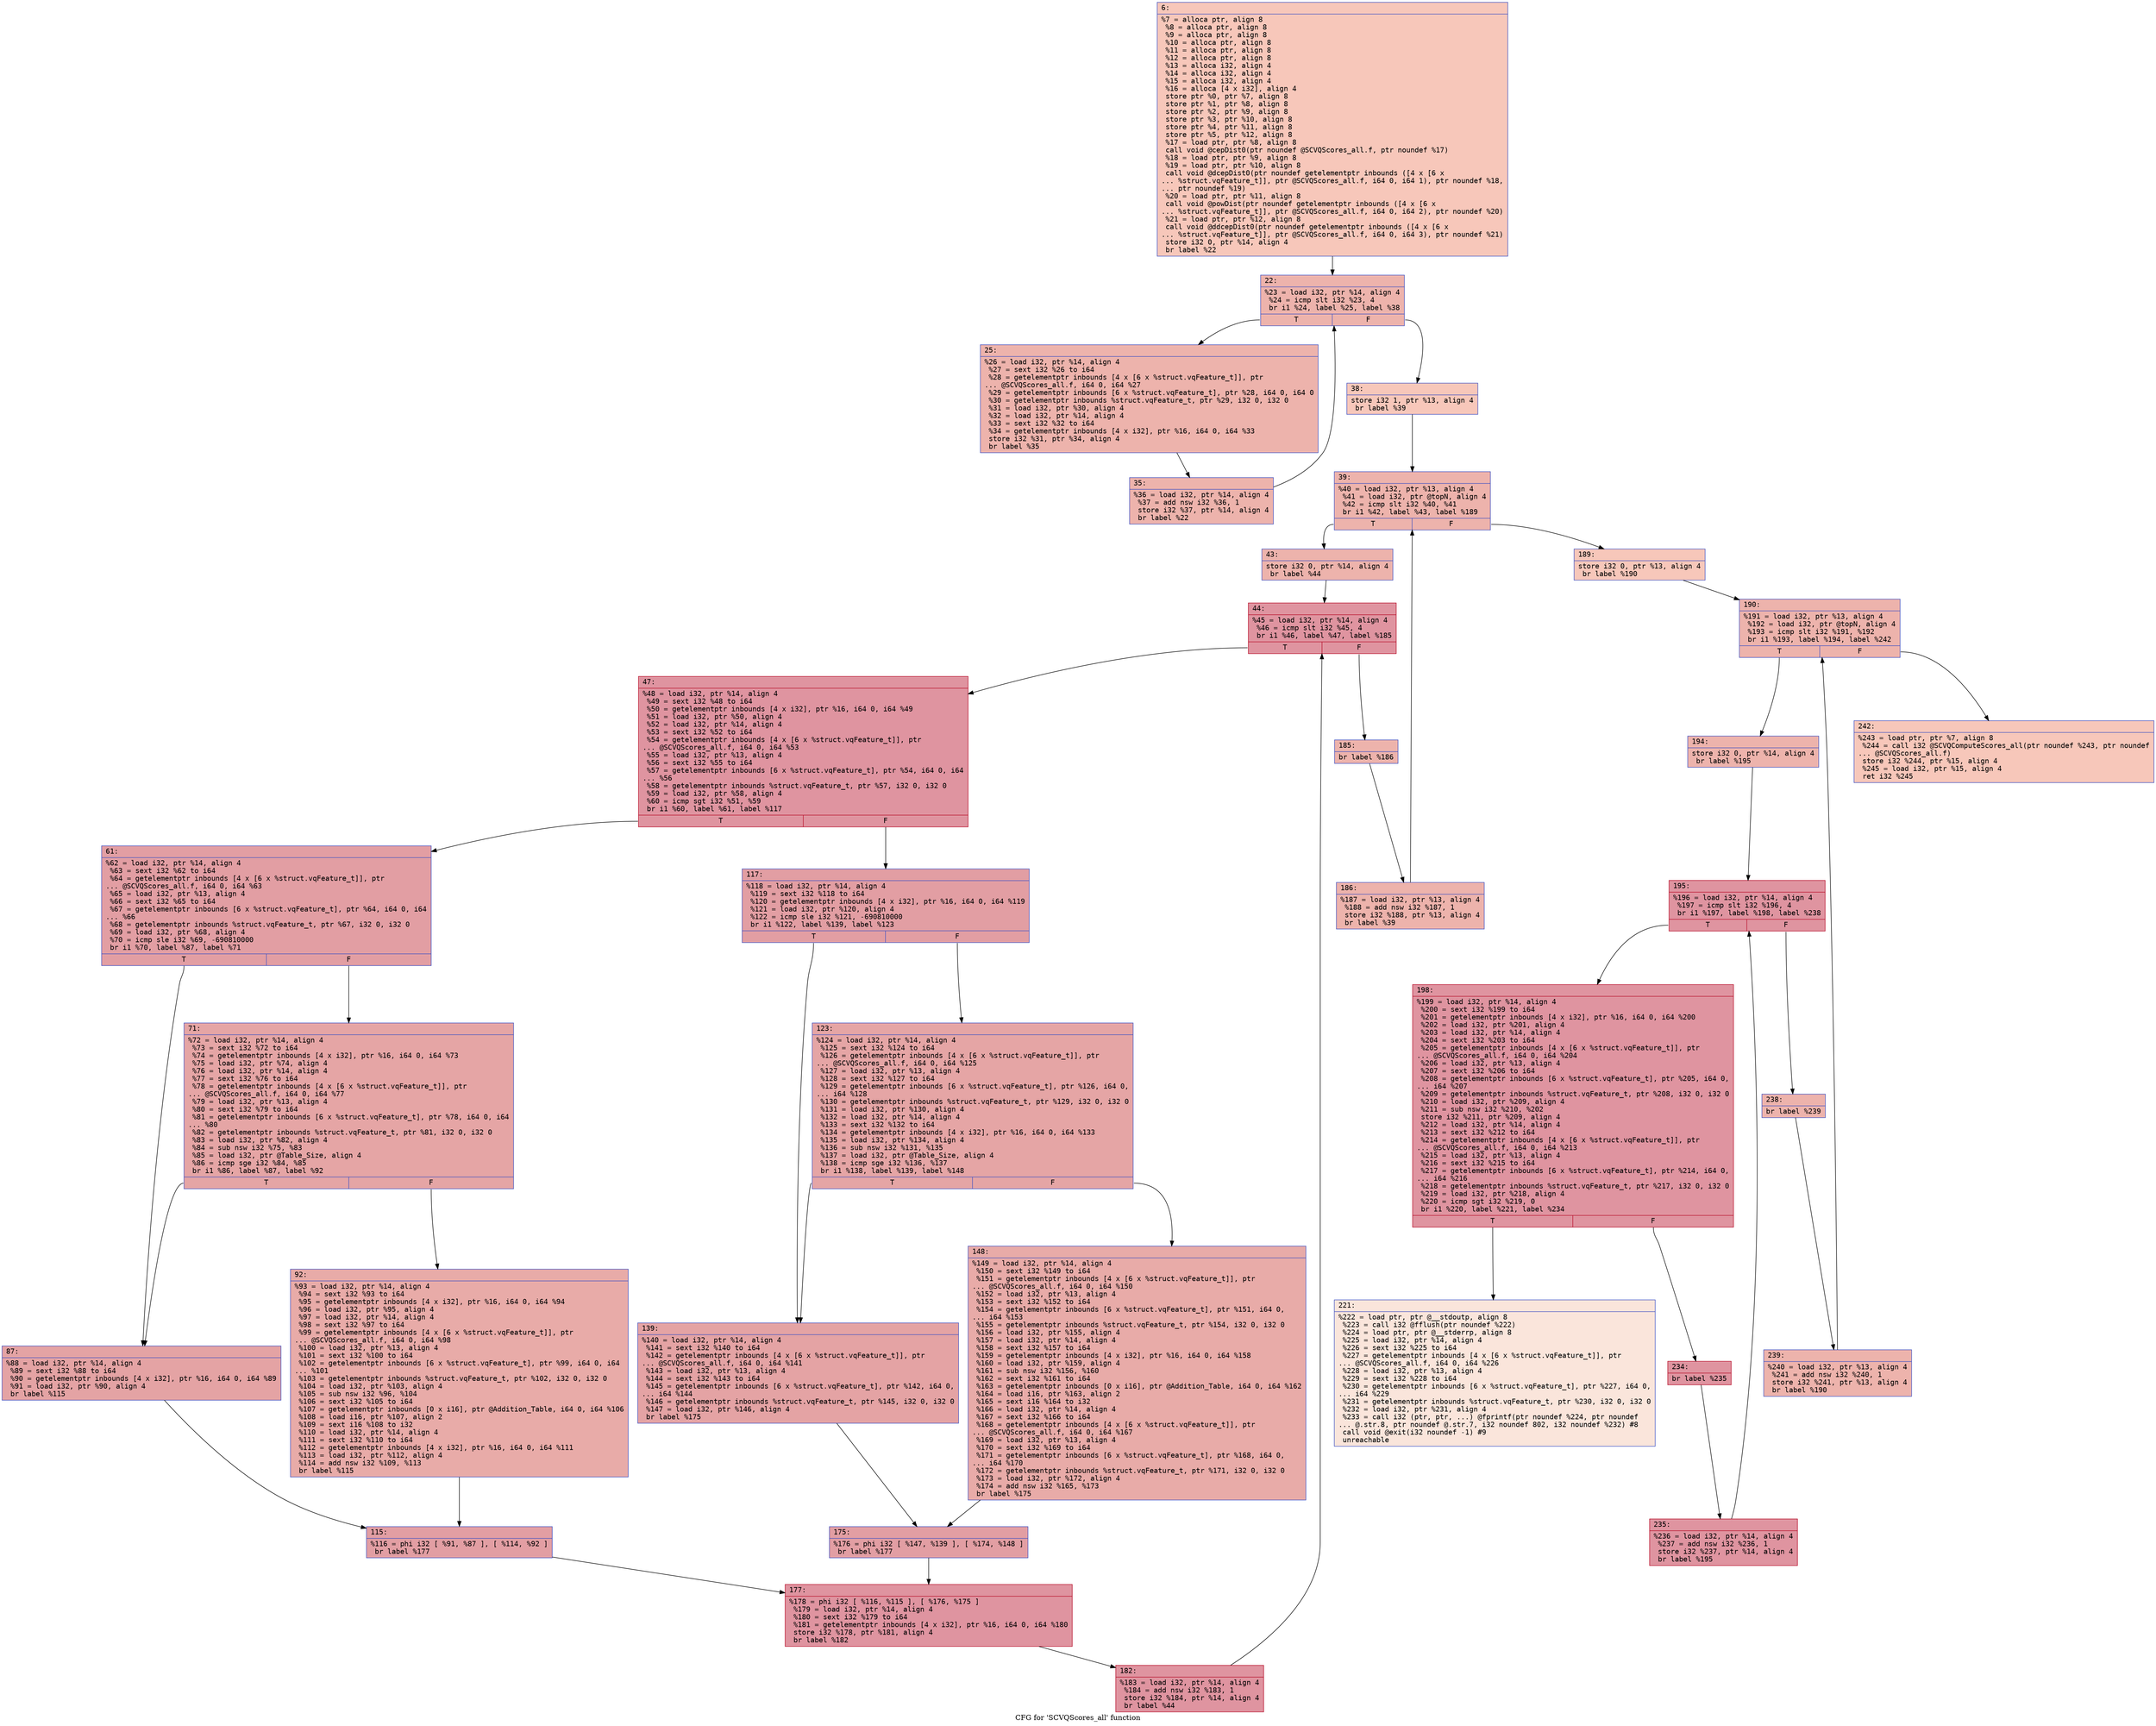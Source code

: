 digraph "CFG for 'SCVQScores_all' function" {
	label="CFG for 'SCVQScores_all' function";

	Node0x600001f44460 [shape=record,color="#3d50c3ff", style=filled, fillcolor="#ec7f6370" fontname="Courier",label="{6:\l|  %7 = alloca ptr, align 8\l  %8 = alloca ptr, align 8\l  %9 = alloca ptr, align 8\l  %10 = alloca ptr, align 8\l  %11 = alloca ptr, align 8\l  %12 = alloca ptr, align 8\l  %13 = alloca i32, align 4\l  %14 = alloca i32, align 4\l  %15 = alloca i32, align 4\l  %16 = alloca [4 x i32], align 4\l  store ptr %0, ptr %7, align 8\l  store ptr %1, ptr %8, align 8\l  store ptr %2, ptr %9, align 8\l  store ptr %3, ptr %10, align 8\l  store ptr %4, ptr %11, align 8\l  store ptr %5, ptr %12, align 8\l  %17 = load ptr, ptr %8, align 8\l  call void @cepDist0(ptr noundef @SCVQScores_all.f, ptr noundef %17)\l  %18 = load ptr, ptr %9, align 8\l  %19 = load ptr, ptr %10, align 8\l  call void @dcepDist0(ptr noundef getelementptr inbounds ([4 x [6 x\l... %struct.vqFeature_t]], ptr @SCVQScores_all.f, i64 0, i64 1), ptr noundef %18,\l... ptr noundef %19)\l  %20 = load ptr, ptr %11, align 8\l  call void @powDist(ptr noundef getelementptr inbounds ([4 x [6 x\l... %struct.vqFeature_t]], ptr @SCVQScores_all.f, i64 0, i64 2), ptr noundef %20)\l  %21 = load ptr, ptr %12, align 8\l  call void @ddcepDist0(ptr noundef getelementptr inbounds ([4 x [6 x\l... %struct.vqFeature_t]], ptr @SCVQScores_all.f, i64 0, i64 3), ptr noundef %21)\l  store i32 0, ptr %14, align 4\l  br label %22\l}"];
	Node0x600001f44460 -> Node0x600001f445a0[tooltip="6 -> 22\nProbability 100.00%" ];
	Node0x600001f445a0 [shape=record,color="#3d50c3ff", style=filled, fillcolor="#d6524470" fontname="Courier",label="{22:\l|  %23 = load i32, ptr %14, align 4\l  %24 = icmp slt i32 %23, 4\l  br i1 %24, label %25, label %38\l|{<s0>T|<s1>F}}"];
	Node0x600001f445a0:s0 -> Node0x600001f445f0[tooltip="22 -> 25\nProbability 96.88%" ];
	Node0x600001f445a0:s1 -> Node0x600001f44690[tooltip="22 -> 38\nProbability 3.12%" ];
	Node0x600001f445f0 [shape=record,color="#3d50c3ff", style=filled, fillcolor="#d6524470" fontname="Courier",label="{25:\l|  %26 = load i32, ptr %14, align 4\l  %27 = sext i32 %26 to i64\l  %28 = getelementptr inbounds [4 x [6 x %struct.vqFeature_t]], ptr\l... @SCVQScores_all.f, i64 0, i64 %27\l  %29 = getelementptr inbounds [6 x %struct.vqFeature_t], ptr %28, i64 0, i64 0\l  %30 = getelementptr inbounds %struct.vqFeature_t, ptr %29, i32 0, i32 0\l  %31 = load i32, ptr %30, align 4\l  %32 = load i32, ptr %14, align 4\l  %33 = sext i32 %32 to i64\l  %34 = getelementptr inbounds [4 x i32], ptr %16, i64 0, i64 %33\l  store i32 %31, ptr %34, align 4\l  br label %35\l}"];
	Node0x600001f445f0 -> Node0x600001f44640[tooltip="25 -> 35\nProbability 100.00%" ];
	Node0x600001f44640 [shape=record,color="#3d50c3ff", style=filled, fillcolor="#d6524470" fontname="Courier",label="{35:\l|  %36 = load i32, ptr %14, align 4\l  %37 = add nsw i32 %36, 1\l  store i32 %37, ptr %14, align 4\l  br label %22\l}"];
	Node0x600001f44640 -> Node0x600001f445a0[tooltip="35 -> 22\nProbability 100.00%" ];
	Node0x600001f44690 [shape=record,color="#3d50c3ff", style=filled, fillcolor="#ec7f6370" fontname="Courier",label="{38:\l|  store i32 1, ptr %13, align 4\l  br label %39\l}"];
	Node0x600001f44690 -> Node0x600001f446e0[tooltip="38 -> 39\nProbability 100.00%" ];
	Node0x600001f446e0 [shape=record,color="#3d50c3ff", style=filled, fillcolor="#d6524470" fontname="Courier",label="{39:\l|  %40 = load i32, ptr %13, align 4\l  %41 = load i32, ptr @topN, align 4\l  %42 = icmp slt i32 %40, %41\l  br i1 %42, label %43, label %189\l|{<s0>T|<s1>F}}"];
	Node0x600001f446e0:s0 -> Node0x600001f44730[tooltip="39 -> 43\nProbability 96.88%" ];
	Node0x600001f446e0:s1 -> Node0x600001f44c80[tooltip="39 -> 189\nProbability 3.12%" ];
	Node0x600001f44730 [shape=record,color="#3d50c3ff", style=filled, fillcolor="#d6524470" fontname="Courier",label="{43:\l|  store i32 0, ptr %14, align 4\l  br label %44\l}"];
	Node0x600001f44730 -> Node0x600001f44780[tooltip="43 -> 44\nProbability 100.00%" ];
	Node0x600001f44780 [shape=record,color="#b70d28ff", style=filled, fillcolor="#b70d2870" fontname="Courier",label="{44:\l|  %45 = load i32, ptr %14, align 4\l  %46 = icmp slt i32 %45, 4\l  br i1 %46, label %47, label %185\l|{<s0>T|<s1>F}}"];
	Node0x600001f44780:s0 -> Node0x600001f447d0[tooltip="44 -> 47\nProbability 96.88%" ];
	Node0x600001f44780:s1 -> Node0x600001f44be0[tooltip="44 -> 185\nProbability 3.12%" ];
	Node0x600001f447d0 [shape=record,color="#b70d28ff", style=filled, fillcolor="#b70d2870" fontname="Courier",label="{47:\l|  %48 = load i32, ptr %14, align 4\l  %49 = sext i32 %48 to i64\l  %50 = getelementptr inbounds [4 x i32], ptr %16, i64 0, i64 %49\l  %51 = load i32, ptr %50, align 4\l  %52 = load i32, ptr %14, align 4\l  %53 = sext i32 %52 to i64\l  %54 = getelementptr inbounds [4 x [6 x %struct.vqFeature_t]], ptr\l... @SCVQScores_all.f, i64 0, i64 %53\l  %55 = load i32, ptr %13, align 4\l  %56 = sext i32 %55 to i64\l  %57 = getelementptr inbounds [6 x %struct.vqFeature_t], ptr %54, i64 0, i64\l... %56\l  %58 = getelementptr inbounds %struct.vqFeature_t, ptr %57, i32 0, i32 0\l  %59 = load i32, ptr %58, align 4\l  %60 = icmp sgt i32 %51, %59\l  br i1 %60, label %61, label %117\l|{<s0>T|<s1>F}}"];
	Node0x600001f447d0:s0 -> Node0x600001f44820[tooltip="47 -> 61\nProbability 50.00%" ];
	Node0x600001f447d0:s1 -> Node0x600001f449b0[tooltip="47 -> 117\nProbability 50.00%" ];
	Node0x600001f44820 [shape=record,color="#3d50c3ff", style=filled, fillcolor="#be242e70" fontname="Courier",label="{61:\l|  %62 = load i32, ptr %14, align 4\l  %63 = sext i32 %62 to i64\l  %64 = getelementptr inbounds [4 x [6 x %struct.vqFeature_t]], ptr\l... @SCVQScores_all.f, i64 0, i64 %63\l  %65 = load i32, ptr %13, align 4\l  %66 = sext i32 %65 to i64\l  %67 = getelementptr inbounds [6 x %struct.vqFeature_t], ptr %64, i64 0, i64\l... %66\l  %68 = getelementptr inbounds %struct.vqFeature_t, ptr %67, i32 0, i32 0\l  %69 = load i32, ptr %68, align 4\l  %70 = icmp sle i32 %69, -690810000\l  br i1 %70, label %87, label %71\l|{<s0>T|<s1>F}}"];
	Node0x600001f44820:s0 -> Node0x600001f448c0[tooltip="61 -> 87\nProbability 50.00%" ];
	Node0x600001f44820:s1 -> Node0x600001f44870[tooltip="61 -> 71\nProbability 50.00%" ];
	Node0x600001f44870 [shape=record,color="#3d50c3ff", style=filled, fillcolor="#c5333470" fontname="Courier",label="{71:\l|  %72 = load i32, ptr %14, align 4\l  %73 = sext i32 %72 to i64\l  %74 = getelementptr inbounds [4 x i32], ptr %16, i64 0, i64 %73\l  %75 = load i32, ptr %74, align 4\l  %76 = load i32, ptr %14, align 4\l  %77 = sext i32 %76 to i64\l  %78 = getelementptr inbounds [4 x [6 x %struct.vqFeature_t]], ptr\l... @SCVQScores_all.f, i64 0, i64 %77\l  %79 = load i32, ptr %13, align 4\l  %80 = sext i32 %79 to i64\l  %81 = getelementptr inbounds [6 x %struct.vqFeature_t], ptr %78, i64 0, i64\l... %80\l  %82 = getelementptr inbounds %struct.vqFeature_t, ptr %81, i32 0, i32 0\l  %83 = load i32, ptr %82, align 4\l  %84 = sub nsw i32 %75, %83\l  %85 = load i32, ptr @Table_Size, align 4\l  %86 = icmp sge i32 %84, %85\l  br i1 %86, label %87, label %92\l|{<s0>T|<s1>F}}"];
	Node0x600001f44870:s0 -> Node0x600001f448c0[tooltip="71 -> 87\nProbability 50.00%" ];
	Node0x600001f44870:s1 -> Node0x600001f44910[tooltip="71 -> 92\nProbability 50.00%" ];
	Node0x600001f448c0 [shape=record,color="#3d50c3ff", style=filled, fillcolor="#c32e3170" fontname="Courier",label="{87:\l|  %88 = load i32, ptr %14, align 4\l  %89 = sext i32 %88 to i64\l  %90 = getelementptr inbounds [4 x i32], ptr %16, i64 0, i64 %89\l  %91 = load i32, ptr %90, align 4\l  br label %115\l}"];
	Node0x600001f448c0 -> Node0x600001f44960[tooltip="87 -> 115\nProbability 100.00%" ];
	Node0x600001f44910 [shape=record,color="#3d50c3ff", style=filled, fillcolor="#cc403a70" fontname="Courier",label="{92:\l|  %93 = load i32, ptr %14, align 4\l  %94 = sext i32 %93 to i64\l  %95 = getelementptr inbounds [4 x i32], ptr %16, i64 0, i64 %94\l  %96 = load i32, ptr %95, align 4\l  %97 = load i32, ptr %14, align 4\l  %98 = sext i32 %97 to i64\l  %99 = getelementptr inbounds [4 x [6 x %struct.vqFeature_t]], ptr\l... @SCVQScores_all.f, i64 0, i64 %98\l  %100 = load i32, ptr %13, align 4\l  %101 = sext i32 %100 to i64\l  %102 = getelementptr inbounds [6 x %struct.vqFeature_t], ptr %99, i64 0, i64\l... %101\l  %103 = getelementptr inbounds %struct.vqFeature_t, ptr %102, i32 0, i32 0\l  %104 = load i32, ptr %103, align 4\l  %105 = sub nsw i32 %96, %104\l  %106 = sext i32 %105 to i64\l  %107 = getelementptr inbounds [0 x i16], ptr @Addition_Table, i64 0, i64 %106\l  %108 = load i16, ptr %107, align 2\l  %109 = sext i16 %108 to i32\l  %110 = load i32, ptr %14, align 4\l  %111 = sext i32 %110 to i64\l  %112 = getelementptr inbounds [4 x i32], ptr %16, i64 0, i64 %111\l  %113 = load i32, ptr %112, align 4\l  %114 = add nsw i32 %109, %113\l  br label %115\l}"];
	Node0x600001f44910 -> Node0x600001f44960[tooltip="92 -> 115\nProbability 100.00%" ];
	Node0x600001f44960 [shape=record,color="#3d50c3ff", style=filled, fillcolor="#be242e70" fontname="Courier",label="{115:\l|  %116 = phi i32 [ %91, %87 ], [ %114, %92 ]\l  br label %177\l}"];
	Node0x600001f44960 -> Node0x600001f44b40[tooltip="115 -> 177\nProbability 100.00%" ];
	Node0x600001f449b0 [shape=record,color="#3d50c3ff", style=filled, fillcolor="#be242e70" fontname="Courier",label="{117:\l|  %118 = load i32, ptr %14, align 4\l  %119 = sext i32 %118 to i64\l  %120 = getelementptr inbounds [4 x i32], ptr %16, i64 0, i64 %119\l  %121 = load i32, ptr %120, align 4\l  %122 = icmp sle i32 %121, -690810000\l  br i1 %122, label %139, label %123\l|{<s0>T|<s1>F}}"];
	Node0x600001f449b0:s0 -> Node0x600001f44a50[tooltip="117 -> 139\nProbability 50.00%" ];
	Node0x600001f449b0:s1 -> Node0x600001f44a00[tooltip="117 -> 123\nProbability 50.00%" ];
	Node0x600001f44a00 [shape=record,color="#3d50c3ff", style=filled, fillcolor="#c5333470" fontname="Courier",label="{123:\l|  %124 = load i32, ptr %14, align 4\l  %125 = sext i32 %124 to i64\l  %126 = getelementptr inbounds [4 x [6 x %struct.vqFeature_t]], ptr\l... @SCVQScores_all.f, i64 0, i64 %125\l  %127 = load i32, ptr %13, align 4\l  %128 = sext i32 %127 to i64\l  %129 = getelementptr inbounds [6 x %struct.vqFeature_t], ptr %126, i64 0,\l... i64 %128\l  %130 = getelementptr inbounds %struct.vqFeature_t, ptr %129, i32 0, i32 0\l  %131 = load i32, ptr %130, align 4\l  %132 = load i32, ptr %14, align 4\l  %133 = sext i32 %132 to i64\l  %134 = getelementptr inbounds [4 x i32], ptr %16, i64 0, i64 %133\l  %135 = load i32, ptr %134, align 4\l  %136 = sub nsw i32 %131, %135\l  %137 = load i32, ptr @Table_Size, align 4\l  %138 = icmp sge i32 %136, %137\l  br i1 %138, label %139, label %148\l|{<s0>T|<s1>F}}"];
	Node0x600001f44a00:s0 -> Node0x600001f44a50[tooltip="123 -> 139\nProbability 50.00%" ];
	Node0x600001f44a00:s1 -> Node0x600001f44aa0[tooltip="123 -> 148\nProbability 50.00%" ];
	Node0x600001f44a50 [shape=record,color="#3d50c3ff", style=filled, fillcolor="#c32e3170" fontname="Courier",label="{139:\l|  %140 = load i32, ptr %14, align 4\l  %141 = sext i32 %140 to i64\l  %142 = getelementptr inbounds [4 x [6 x %struct.vqFeature_t]], ptr\l... @SCVQScores_all.f, i64 0, i64 %141\l  %143 = load i32, ptr %13, align 4\l  %144 = sext i32 %143 to i64\l  %145 = getelementptr inbounds [6 x %struct.vqFeature_t], ptr %142, i64 0,\l... i64 %144\l  %146 = getelementptr inbounds %struct.vqFeature_t, ptr %145, i32 0, i32 0\l  %147 = load i32, ptr %146, align 4\l  br label %175\l}"];
	Node0x600001f44a50 -> Node0x600001f44af0[tooltip="139 -> 175\nProbability 100.00%" ];
	Node0x600001f44aa0 [shape=record,color="#3d50c3ff", style=filled, fillcolor="#cc403a70" fontname="Courier",label="{148:\l|  %149 = load i32, ptr %14, align 4\l  %150 = sext i32 %149 to i64\l  %151 = getelementptr inbounds [4 x [6 x %struct.vqFeature_t]], ptr\l... @SCVQScores_all.f, i64 0, i64 %150\l  %152 = load i32, ptr %13, align 4\l  %153 = sext i32 %152 to i64\l  %154 = getelementptr inbounds [6 x %struct.vqFeature_t], ptr %151, i64 0,\l... i64 %153\l  %155 = getelementptr inbounds %struct.vqFeature_t, ptr %154, i32 0, i32 0\l  %156 = load i32, ptr %155, align 4\l  %157 = load i32, ptr %14, align 4\l  %158 = sext i32 %157 to i64\l  %159 = getelementptr inbounds [4 x i32], ptr %16, i64 0, i64 %158\l  %160 = load i32, ptr %159, align 4\l  %161 = sub nsw i32 %156, %160\l  %162 = sext i32 %161 to i64\l  %163 = getelementptr inbounds [0 x i16], ptr @Addition_Table, i64 0, i64 %162\l  %164 = load i16, ptr %163, align 2\l  %165 = sext i16 %164 to i32\l  %166 = load i32, ptr %14, align 4\l  %167 = sext i32 %166 to i64\l  %168 = getelementptr inbounds [4 x [6 x %struct.vqFeature_t]], ptr\l... @SCVQScores_all.f, i64 0, i64 %167\l  %169 = load i32, ptr %13, align 4\l  %170 = sext i32 %169 to i64\l  %171 = getelementptr inbounds [6 x %struct.vqFeature_t], ptr %168, i64 0,\l... i64 %170\l  %172 = getelementptr inbounds %struct.vqFeature_t, ptr %171, i32 0, i32 0\l  %173 = load i32, ptr %172, align 4\l  %174 = add nsw i32 %165, %173\l  br label %175\l}"];
	Node0x600001f44aa0 -> Node0x600001f44af0[tooltip="148 -> 175\nProbability 100.00%" ];
	Node0x600001f44af0 [shape=record,color="#3d50c3ff", style=filled, fillcolor="#be242e70" fontname="Courier",label="{175:\l|  %176 = phi i32 [ %147, %139 ], [ %174, %148 ]\l  br label %177\l}"];
	Node0x600001f44af0 -> Node0x600001f44b40[tooltip="175 -> 177\nProbability 100.00%" ];
	Node0x600001f44b40 [shape=record,color="#b70d28ff", style=filled, fillcolor="#b70d2870" fontname="Courier",label="{177:\l|  %178 = phi i32 [ %116, %115 ], [ %176, %175 ]\l  %179 = load i32, ptr %14, align 4\l  %180 = sext i32 %179 to i64\l  %181 = getelementptr inbounds [4 x i32], ptr %16, i64 0, i64 %180\l  store i32 %178, ptr %181, align 4\l  br label %182\l}"];
	Node0x600001f44b40 -> Node0x600001f44b90[tooltip="177 -> 182\nProbability 100.00%" ];
	Node0x600001f44b90 [shape=record,color="#b70d28ff", style=filled, fillcolor="#b70d2870" fontname="Courier",label="{182:\l|  %183 = load i32, ptr %14, align 4\l  %184 = add nsw i32 %183, 1\l  store i32 %184, ptr %14, align 4\l  br label %44\l}"];
	Node0x600001f44b90 -> Node0x600001f44780[tooltip="182 -> 44\nProbability 100.00%" ];
	Node0x600001f44be0 [shape=record,color="#3d50c3ff", style=filled, fillcolor="#d6524470" fontname="Courier",label="{185:\l|  br label %186\l}"];
	Node0x600001f44be0 -> Node0x600001f44c30[tooltip="185 -> 186\nProbability 100.00%" ];
	Node0x600001f44c30 [shape=record,color="#3d50c3ff", style=filled, fillcolor="#d6524470" fontname="Courier",label="{186:\l|  %187 = load i32, ptr %13, align 4\l  %188 = add nsw i32 %187, 1\l  store i32 %188, ptr %13, align 4\l  br label %39\l}"];
	Node0x600001f44c30 -> Node0x600001f446e0[tooltip="186 -> 39\nProbability 100.00%" ];
	Node0x600001f44c80 [shape=record,color="#3d50c3ff", style=filled, fillcolor="#ec7f6370" fontname="Courier",label="{189:\l|  store i32 0, ptr %13, align 4\l  br label %190\l}"];
	Node0x600001f44c80 -> Node0x600001f44cd0[tooltip="189 -> 190\nProbability 100.00%" ];
	Node0x600001f44cd0 [shape=record,color="#3d50c3ff", style=filled, fillcolor="#d6524470" fontname="Courier",label="{190:\l|  %191 = load i32, ptr %13, align 4\l  %192 = load i32, ptr @topN, align 4\l  %193 = icmp slt i32 %191, %192\l  br i1 %193, label %194, label %242\l|{<s0>T|<s1>F}}"];
	Node0x600001f44cd0:s0 -> Node0x600001f44d20[tooltip="190 -> 194\nProbability 96.88%" ];
	Node0x600001f44cd0:s1 -> Node0x600001f44fa0[tooltip="190 -> 242\nProbability 3.12%" ];
	Node0x600001f44d20 [shape=record,color="#3d50c3ff", style=filled, fillcolor="#d6524470" fontname="Courier",label="{194:\l|  store i32 0, ptr %14, align 4\l  br label %195\l}"];
	Node0x600001f44d20 -> Node0x600001f44d70[tooltip="194 -> 195\nProbability 100.00%" ];
	Node0x600001f44d70 [shape=record,color="#b70d28ff", style=filled, fillcolor="#b70d2870" fontname="Courier",label="{195:\l|  %196 = load i32, ptr %14, align 4\l  %197 = icmp slt i32 %196, 4\l  br i1 %197, label %198, label %238\l|{<s0>T|<s1>F}}"];
	Node0x600001f44d70:s0 -> Node0x600001f44dc0[tooltip="195 -> 198\nProbability 96.88%" ];
	Node0x600001f44d70:s1 -> Node0x600001f44f00[tooltip="195 -> 238\nProbability 3.12%" ];
	Node0x600001f44dc0 [shape=record,color="#b70d28ff", style=filled, fillcolor="#b70d2870" fontname="Courier",label="{198:\l|  %199 = load i32, ptr %14, align 4\l  %200 = sext i32 %199 to i64\l  %201 = getelementptr inbounds [4 x i32], ptr %16, i64 0, i64 %200\l  %202 = load i32, ptr %201, align 4\l  %203 = load i32, ptr %14, align 4\l  %204 = sext i32 %203 to i64\l  %205 = getelementptr inbounds [4 x [6 x %struct.vqFeature_t]], ptr\l... @SCVQScores_all.f, i64 0, i64 %204\l  %206 = load i32, ptr %13, align 4\l  %207 = sext i32 %206 to i64\l  %208 = getelementptr inbounds [6 x %struct.vqFeature_t], ptr %205, i64 0,\l... i64 %207\l  %209 = getelementptr inbounds %struct.vqFeature_t, ptr %208, i32 0, i32 0\l  %210 = load i32, ptr %209, align 4\l  %211 = sub nsw i32 %210, %202\l  store i32 %211, ptr %209, align 4\l  %212 = load i32, ptr %14, align 4\l  %213 = sext i32 %212 to i64\l  %214 = getelementptr inbounds [4 x [6 x %struct.vqFeature_t]], ptr\l... @SCVQScores_all.f, i64 0, i64 %213\l  %215 = load i32, ptr %13, align 4\l  %216 = sext i32 %215 to i64\l  %217 = getelementptr inbounds [6 x %struct.vqFeature_t], ptr %214, i64 0,\l... i64 %216\l  %218 = getelementptr inbounds %struct.vqFeature_t, ptr %217, i32 0, i32 0\l  %219 = load i32, ptr %218, align 4\l  %220 = icmp sgt i32 %219, 0\l  br i1 %220, label %221, label %234\l|{<s0>T|<s1>F}}"];
	Node0x600001f44dc0:s0 -> Node0x600001f44e10[tooltip="198 -> 221\nProbability 0.00%" ];
	Node0x600001f44dc0:s1 -> Node0x600001f44e60[tooltip="198 -> 234\nProbability 100.00%" ];
	Node0x600001f44e10 [shape=record,color="#3d50c3ff", style=filled, fillcolor="#f4c5ad70" fontname="Courier",label="{221:\l|  %222 = load ptr, ptr @__stdoutp, align 8\l  %223 = call i32 @fflush(ptr noundef %222)\l  %224 = load ptr, ptr @__stderrp, align 8\l  %225 = load i32, ptr %14, align 4\l  %226 = sext i32 %225 to i64\l  %227 = getelementptr inbounds [4 x [6 x %struct.vqFeature_t]], ptr\l... @SCVQScores_all.f, i64 0, i64 %226\l  %228 = load i32, ptr %13, align 4\l  %229 = sext i32 %228 to i64\l  %230 = getelementptr inbounds [6 x %struct.vqFeature_t], ptr %227, i64 0,\l... i64 %229\l  %231 = getelementptr inbounds %struct.vqFeature_t, ptr %230, i32 0, i32 0\l  %232 = load i32, ptr %231, align 4\l  %233 = call i32 (ptr, ptr, ...) @fprintf(ptr noundef %224, ptr noundef\l... @.str.8, ptr noundef @.str.7, i32 noundef 802, i32 noundef %232) #8\l  call void @exit(i32 noundef -1) #9\l  unreachable\l}"];
	Node0x600001f44e60 [shape=record,color="#b70d28ff", style=filled, fillcolor="#b70d2870" fontname="Courier",label="{234:\l|  br label %235\l}"];
	Node0x600001f44e60 -> Node0x600001f44eb0[tooltip="234 -> 235\nProbability 100.00%" ];
	Node0x600001f44eb0 [shape=record,color="#b70d28ff", style=filled, fillcolor="#b70d2870" fontname="Courier",label="{235:\l|  %236 = load i32, ptr %14, align 4\l  %237 = add nsw i32 %236, 1\l  store i32 %237, ptr %14, align 4\l  br label %195\l}"];
	Node0x600001f44eb0 -> Node0x600001f44d70[tooltip="235 -> 195\nProbability 100.00%" ];
	Node0x600001f44f00 [shape=record,color="#3d50c3ff", style=filled, fillcolor="#d6524470" fontname="Courier",label="{238:\l|  br label %239\l}"];
	Node0x600001f44f00 -> Node0x600001f44f50[tooltip="238 -> 239\nProbability 100.00%" ];
	Node0x600001f44f50 [shape=record,color="#3d50c3ff", style=filled, fillcolor="#d6524470" fontname="Courier",label="{239:\l|  %240 = load i32, ptr %13, align 4\l  %241 = add nsw i32 %240, 1\l  store i32 %241, ptr %13, align 4\l  br label %190\l}"];
	Node0x600001f44f50 -> Node0x600001f44cd0[tooltip="239 -> 190\nProbability 100.00%" ];
	Node0x600001f44fa0 [shape=record,color="#3d50c3ff", style=filled, fillcolor="#ec7f6370" fontname="Courier",label="{242:\l|  %243 = load ptr, ptr %7, align 8\l  %244 = call i32 @SCVQComputeScores_all(ptr noundef %243, ptr noundef\l... @SCVQScores_all.f)\l  store i32 %244, ptr %15, align 4\l  %245 = load i32, ptr %15, align 4\l  ret i32 %245\l}"];
}
